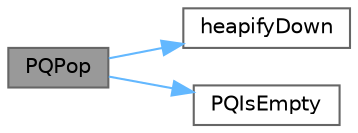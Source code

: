 digraph "PQPop"
{
 // LATEX_PDF_SIZE
  bgcolor="transparent";
  edge [fontname=Helvetica,fontsize=10,labelfontname=Helvetica,labelfontsize=10];
  node [fontname=Helvetica,fontsize=10,shape=box,height=0.2,width=0.4];
  rankdir="LR";
  Node1 [label="PQPop",height=0.2,width=0.4,color="gray40", fillcolor="grey60", style="filled", fontcolor="black",tooltip="Pops the highest priority task from the priority queue."];
  Node1 -> Node2 [color="steelblue1",style="solid"];
  Node2 [label="heapifyDown",height=0.2,width=0.4,color="grey40", fillcolor="white", style="filled",URL="$PriorityQueue_8c.html#a6656021f82dc5fc0e47981fad7fda2bd",tooltip="Restores the heap property by moving the node at the given index down."];
  Node1 -> Node3 [color="steelblue1",style="solid"];
  Node3 [label="PQIsEmpty",height=0.2,width=0.4,color="grey40", fillcolor="white", style="filled",URL="$PriorityQueue_8c.html#a3db90f839aff3e0e896ca237483bb926",tooltip="Checks if the priority queue is empty."];
}
